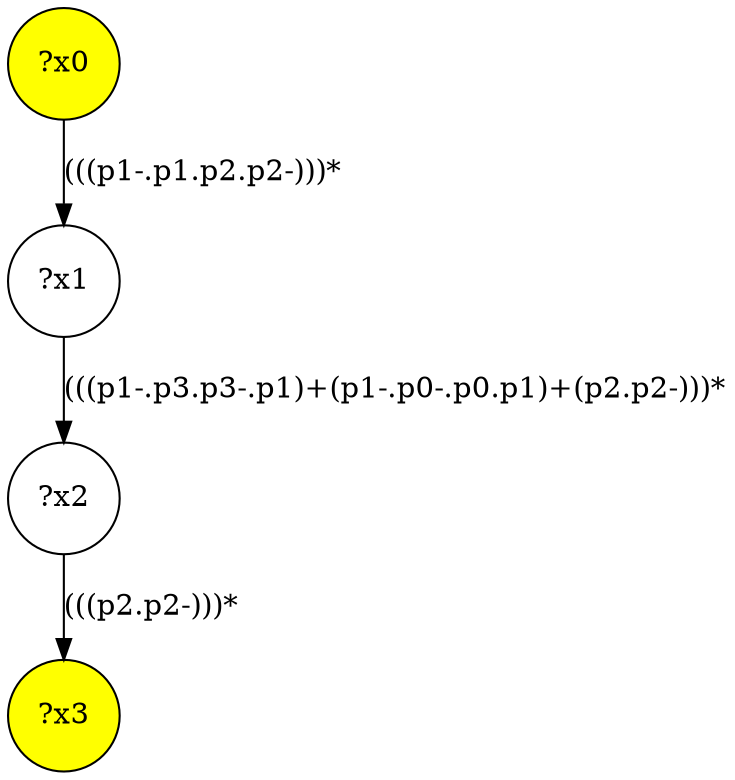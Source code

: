 digraph g {
	x0 [fillcolor="yellow", style="filled," shape=circle, label="?x0"];
	x3 [fillcolor="yellow", style="filled," shape=circle, label="?x3"];
	x1 [shape=circle, label="?x1"];
x0 -> x1[label="(((p1-.p1.p2.p2-)))*"]	x2 [shape=circle, label="?x2"];
x1 -> x2[label="(((p1-.p3.p3-.p1)+(p1-.p0-.p0.p1)+(p2.p2-)))*"]x2 -> x3[label="(((p2.p2-)))*"]}
